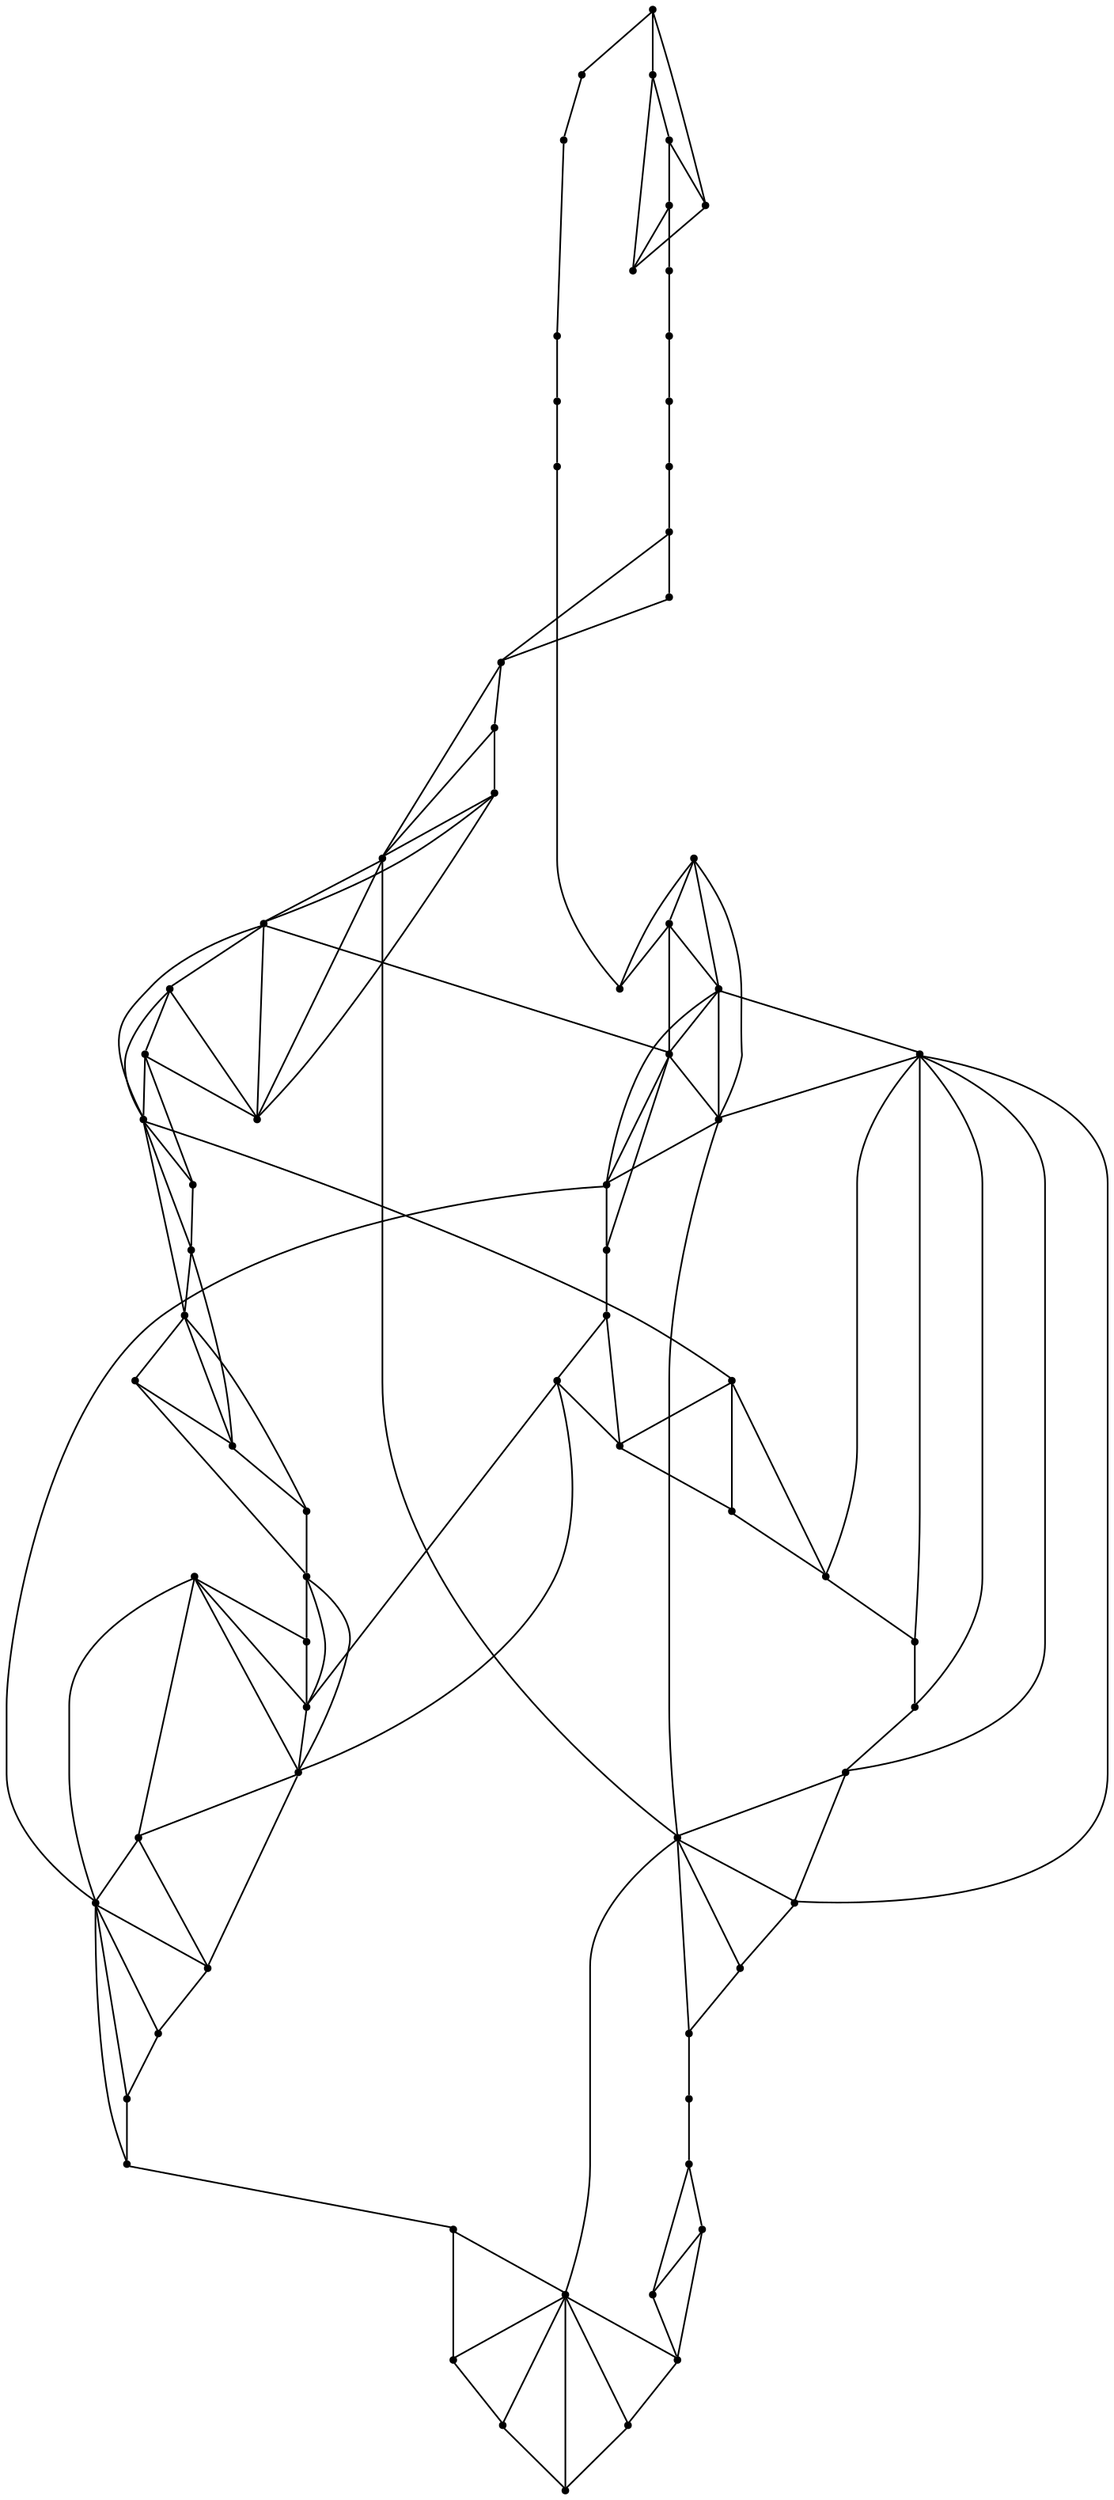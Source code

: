 graph {
  node [shape=point,comment="{\"directed\":false,\"doi\":\"10.1007/11618058_3\",\"figure\":\"5 (18)\"}"]

  v0 [pos="503.84372728924416,1515.7046828353607"]
  v1 [pos="503.59366710574125,1524.6952885075611"]
  v2 [pos="504.2896450308866,1508.8786317591075"]
  v3 [pos="502.2225926598837,1536.5578208053314"]
  v4 [pos="497.0674611646076,1566.6828665816984"]
  v5 [pos="490.5120673601017,1557.183825342278"]
  v6 [pos="498.7677734375,1506.695257989983"]
  v7 [pos="493.54597565406976,1511.639105646233"]
  v8 [pos="493.36677870639534,1584.364051986158"]
  v9 [pos="476.3844419967296,1534.5537060185475"]
  v10 [pos="488.9742914244186,1603.3535831852955"]
  v11 [pos="483.92335233466565,1622.2338233077726"]
  v12 [pos="478.28896597928775,1642.6703327580494"]
  v13 [pos="468.1454124273256,1548.6953291976654"]
  v14 [pos="435.44766079215117,1592.8161177718841"]
  v15 [pos="361.02131972202034,1643.484865991692"]
  v16 [pos="472.2003315770349,1663.2661693974537"]
  v17 [pos="455.98065497819766,1683.1578129216236"]
  v18 [pos="458.5561262263808,1703.0380123539967"]
  v19 [pos="454.2719965025436,1574.174455174228"]
  v20 [pos="451.7340354742006,1721.782830723544"]
  v21 [pos="442.4323037790698,1601.047407953362"]
  v22 [pos="445.09216706031975,1740.2130001469654"]
  v23 [pos="434.53499159702034,1750.7474138025643"]
  v24 [pos="436.1561262263808,1619.5952925765716"]
  v25 [pos="388.99736214571226,1679.0286256555917"]
  v26 [pos="431.6563385719477,1767.7369945927662"]
  v27 [pos="426.8043968023256,1786.2411691431405"]
  v28 [pos="430.88014966388084,1644.353663293938"]
  v29 [pos="418.8445755359738,1643.6827852014903"]
  v30 [pos="425.2207564952762,1672.4515471542084"]
  v31 [pos="420.1489916424419,1797.2078197880787"]
  v32 [pos="325.5855605014535,1698.5536449833912"]
  v33 [pos="414.27289130632266,1727.105700342278"]
  v34 [pos="398.18239802870636,1706.991119552076"]
  v35 [pos="420.17399050690403,1734.2432532394134"]
  v36 [pos="414.0228470203488,1806.1296973312103"]
  v37 [pos="422.79009583938955,1687.825508284986"]
  v38 [pos="407.0840525072674,1811.7588553512296"]
  v39 [pos="421.1283350744913,1713.9849219405853"]
  v40 [pos="413.49358648255816,1718.8973619226815"]
  v41 [pos="419.52803415697673,1722.1765710596444"]
  v42 [pos="399.5909985919331,1813.3838528080983"]
  v43 [pos="348.60651798691856,1639.8828380986256"]
  v44 [pos="372.69432685319765,1776.4588548426036"]
  v45 [pos="392.6480389262355,1810.2744612777435"]
  v46 [pos="384.23396961300875,1805.2994602604908"]
  v47 [pos="375.5781942678052,1797.0807267908458"]
  v48 [pos="359.0501215025436,1672.6369732304615"]
  v49 [pos="356.49131086482555,1772.9328347925546"]
  v50 [pos="347.9105480105378,1756.933835514804"]
  v51 [pos="339.08807117550873,1733.345337081373"]
  v52 [pos="306.38198923510174,1613.7432926579518"]
  v53 [pos="321.2347565406977,1626.6577913050057"]
  v54 [pos="322.68085937499995,1729.1828347925546"]
  v55 [pos="289.2381733739099,1604.2494966272714"]
  v56 [pos="295.2840990643169,1700.3890865727467"]
  v57 [pos="266.4912336482558,1674.3099087163014"]
  v58 [pos="280.50634424963664,1687.9828327580494"]
  v59 [pos="272.13395825763087,1594.5838802739186"]
  v60 [pos="257.5187358057776,1586.468207208733"]
  v61 [pos="250.62578579215116,1663.4380215092701"]
  v62 [pos="243.8245208030523,1580.1453147018158"]
  v63 [pos="238.0807475245276,1650.5619559371673"]
  v64 [pos="231.66809365915697,1575.3880057418546"]
  v65 [pos="226.85782328760905,1637.9630281214122"]
  v66 [pos="221.33804619367731,1572.5099120223722"]
  v67 [pos="217.14351494367733,1626.0057641748788"]
  v68 [pos="212.7697867460029,1571.551501123528"]
  v69 [pos="209.51396881813224,1614.4786709233326"]
  v70 [pos="206.13521927234737,1572.5077821497323"]
  v71 [pos="203.78790936137352,1603.9161238753998"]
  v72 [pos="201.5166532294695,1575.3765934392018"]
  v73 [pos="200.08305380178052,1594.5349249923431"]
  v74 [pos="198.94950433775435,1580.0849471175873"]
  v75 [pos="198.47024947765263,1586.5182433212005"]

  v0 -- v1 [id="-1",pos="503.84372728924416,1515.7046828353607 503.59366710574125,1524.6952885075611 503.59366710574125,1524.6952885075611 503.59366710574125,1524.6952885075611"]
  v75 -- v74 [id="-2",pos="198.47024947765263,1586.5182433212005 198.94950433775435,1580.0849471175873 198.94950433775435,1580.0849471175873 198.94950433775435,1580.0849471175873"]
  v74 -- v72 [id="-6",pos="198.94950433775435,1580.0849471175873 201.5166532294695,1575.3765934392018 201.5166532294695,1575.3765934392018 201.5166532294695,1575.3765934392018"]
  v72 -- v70 [id="-13",pos="201.5166532294695,1575.3765934392018 206.13521927234737,1572.5077821497323 206.13521927234737,1572.5077821497323 206.13521927234737,1572.5077821497323"]
  v73 -- v75 [id="-16",pos="200.08305380178052,1594.5349249923431 198.47024947765263,1586.5182433212005 198.47024947765263,1586.5182433212005 198.47024947765263,1586.5182433212005"]
  v73 -- v71 [id="-20",pos="200.08305380178052,1594.5349249923431 203.78790936137352,1603.9161238753998 203.78790936137352,1603.9161238753998 203.78790936137352,1603.9161238753998"]
  v71 -- v69 [id="-28",pos="203.78790936137352,1603.9161238753998 209.51396881813224,1614.4786709233326 209.51396881813224,1614.4786709233326 209.51396881813224,1614.4786709233326"]
  v70 -- v68 [id="-45",pos="206.13521927234737,1572.5077821497323 212.7697867460029,1571.551501123528 212.7697867460029,1571.551501123528 212.7697867460029,1571.551501123528"]
  v69 -- v67 [id="-59",pos="209.51396881813224,1614.4786709233326 217.14351494367733,1626.0057641748788 217.14351494367733,1626.0057641748788 217.14351494367733,1626.0057641748788"]
  v72 -- v73 [id="-62",pos="201.5166532294695,1575.3765934392018 200.08305380178052,1594.5349249923431 200.08305380178052,1594.5349249923431 200.08305380178052,1594.5349249923431"]
  v68 -- v66 [id="-76",pos="212.7697867460029,1571.551501123528 221.33804619367731,1572.5099120223722 221.33804619367731,1572.5099120223722 221.33804619367731,1572.5099120223722"]
  v67 -- v65 [id="-95",pos="217.14351494367733,1626.0057641748788 226.85782328760905,1637.9630281214122 226.85782328760905,1637.9630281214122 226.85782328760905,1637.9630281214122"]
  v70 -- v75 [id="-96",pos="206.13521927234737,1572.5077821497323 198.47024947765263,1586.5182433212005 198.47024947765263,1586.5182433212005 198.47024947765263,1586.5182433212005"]
  v66 -- v64 [id="-104",pos="221.33804619367731,1572.5099120223722 231.66809365915697,1575.3880057418546 231.66809365915697,1575.3880057418546 231.66809365915697,1575.3880057418546"]
  v65 -- v63 [id="-126",pos="226.85782328760905,1637.9630281214122 238.0807475245276,1650.5619559371673 238.0807475245276,1650.5619559371673 238.0807475245276,1650.5619559371673"]
  v68 -- v74 [id="-127",pos="212.7697867460029,1571.551501123528 198.94950433775435,1580.0849471175873 198.94950433775435,1580.0849471175873 198.94950433775435,1580.0849471175873"]
  v64 -- v62 [id="-134",pos="231.66809365915697,1575.3880057418546 243.8245208030523,1580.1453147018158 243.8245208030523,1580.1453147018158 243.8245208030523,1580.1453147018158"]
  v63 -- v61 [id="-155",pos="238.0807475245276,1650.5619559371673 250.62578579215116,1663.4380215092701 250.62578579215116,1663.4380215092701 250.62578579215116,1663.4380215092701"]
  v62 -- v60 [id="-167",pos="243.8245208030523,1580.1453147018158 257.5187358057776,1586.468207208733 257.5187358057776,1586.468207208733 257.5187358057776,1586.468207208733"]
  v63 -- v57 [id="-187",pos="238.0807475245276,1650.5619559371673 266.4912336482558,1674.3099087163014 266.4912336482558,1674.3099087163014 266.4912336482558,1674.3099087163014"]
  v60 -- v59 [id="-202",pos="257.5187358057776,1586.468207208733 272.13395825763087,1594.5838802739186 272.13395825763087,1594.5838802739186 272.13395825763087,1594.5838802739186"]
  v61 -- v57 [id="-220",pos="250.62578579215116,1663.4380215092701 266.4912336482558,1674.3099087163014 266.4912336482558,1674.3099087163014 266.4912336482558,1674.3099087163014"]
  v57 -- v58 [id="-221",pos="266.4912336482558,1674.3099087163014 280.50634424963664,1687.9828327580494 280.50634424963664,1687.9828327580494 280.50634424963664,1687.9828327580494"]
  v59 -- v55 [id="-238",pos="272.13395825763087,1594.5838802739186 289.2381733739099,1604.2494966272714 289.2381733739099,1604.2494966272714 289.2381733739099,1604.2494966272714"]
  v58 -- v56 [id="-256",pos="280.50634424963664,1687.9828327580494 295.2840990643169,1700.3890865727467 295.2840990643169,1700.3890865727467 295.2840990643169,1700.3890865727467"]
  v55 -- v52 [id="-276",pos="289.2381733739099,1604.2494966272714 306.38198923510174,1613.7432926579518 306.38198923510174,1613.7432926579518 306.38198923510174,1613.7432926579518"]
  v57 -- v32 [id="-293",pos="266.4912336482558,1674.3099087163014 325.5855605014535,1698.5536449833912 325.5855605014535,1698.5536449833912 325.5855605014535,1698.5536449833912"]
  v52 -- v53 [id="-308",pos="306.38198923510174,1613.7432926579518 321.2347565406977,1626.6577913050057 321.2347565406977,1626.6577913050057 321.2347565406977,1626.6577913050057"]
  v56 -- v54 [id="-324",pos="295.2840990643169,1700.3890865727467 322.68085937499995,1729.1828347925546 322.68085937499995,1729.1828347925546 322.68085937499995,1729.1828347925546"]
  v58 -- v32 [id="-327",pos="280.50634424963664,1687.9828327580494 325.5855605014535,1698.5536449833912 325.5855605014535,1698.5536449833912 325.5855605014535,1698.5536449833912"]
  v52 -- v43 [id="-343",pos="306.38198923510174,1613.7432926579518 348.60651798691856,1639.8828380986256 348.60651798691856,1639.8828380986256 348.60651798691856,1639.8828380986256"]
  v56 -- v51 [id="-357",pos="295.2840990643169,1700.3890865727467 339.08807117550873,1733.345337081373 339.08807117550873,1733.345337081373 339.08807117550873,1733.345337081373"]
  v56 -- v32 [id="-358",pos="295.2840990643169,1700.3890865727467 325.5855605014535,1698.5536449833912 325.5855605014535,1698.5536449833912 325.5855605014535,1698.5536449833912"]
  v52 -- v15 [id="-374",pos="306.38198923510174,1613.7432926579518 361.02131972202034,1643.484865991692 361.02131972202034,1643.484865991692 361.02131972202034,1643.484865991692"]
  v53 -- v55 [id="-375",pos="321.2347565406977,1626.6577913050057 289.2381733739099,1604.2494966272714 289.2381733739099,1604.2494966272714 289.2381733739099,1604.2494966272714"]
  v54 -- v32 [id="-389",pos="322.68085937499995,1729.1828347925546 325.5855605014535,1698.5536449833912 325.5855605014535,1698.5536449833912 325.5855605014535,1698.5536449833912"]
  v53 -- v48 [id="-390",pos="321.2347565406977,1626.6577913050057 359.0501215025436,1672.6369732304615 359.0501215025436,1672.6369732304615 359.0501215025436,1672.6369732304615"]
  v53 -- v43 [id="-395",pos="321.2347565406977,1626.6577913050057 348.60651798691856,1639.8828380986256 348.60651798691856,1639.8828380986256 348.60651798691856,1639.8828380986256"]
  v43 -- v15 [id="-398",pos="348.60651798691856,1639.8828380986256 361.02131972202034,1643.484865991692 361.02131972202034,1643.484865991692 361.02131972202034,1643.484865991692"]
  v54 -- v50 [id="-405",pos="322.68085937499995,1729.1828347925546 347.9105480105378,1756.933835514804 347.9105480105378,1756.933835514804 347.9105480105378,1756.933835514804"]
  v50 -- v49 [id="-406",pos="347.9105480105378,1756.933835514804 356.49131086482555,1772.9328347925546 356.49131086482555,1772.9328347925546 356.49131086482555,1772.9328347925546"]
  v54 -- v51 [id="-409",pos="322.68085937499995,1729.1828347925546 339.08807117550873,1733.345337081373 339.08807117550873,1733.345337081373 339.08807117550873,1733.345337081373"]
  v32 -- v51 [id="-414",pos="325.5855605014535,1698.5536449833912 339.08807117550873,1733.345337081373 339.08807117550873,1733.345337081373 339.08807117550873,1733.345337081373"]
  v51 -- v50 [id="-415",pos="339.08807117550873,1733.345337081373 347.9105480105378,1756.933835514804 347.9105480105378,1756.933835514804 347.9105480105378,1756.933835514804"]
  v32 -- v14 [id="-417",pos="325.5855605014535,1698.5536449833912 435.44766079215117,1592.8161177718841 435.44766079215117,1592.8161177718841 435.44766079215117,1592.8161177718841"]
  v51 -- v48 [id="-425",pos="339.08807117550873,1733.345337081373 359.0501215025436,1672.6369732304615 359.0501215025436,1672.6369732304615 359.0501215025436,1672.6369732304615"]
  v51 -- v44 [id="-433",pos="339.08807117550873,1733.345337081373 372.69432685319765,1776.4588548426036 372.69432685319765,1776.4588548426036 372.69432685319765,1776.4588548426036"]
  v49 -- v47 [id="-455",pos="356.49131086482555,1772.9328347925546 375.5781942678052,1797.0807267908458 375.5781942678052,1797.0807267908458 375.5781942678052,1797.0807267908458"]
  v43 -- v48 [id="-456",pos="348.60651798691856,1639.8828380986256 359.0501215025436,1672.6369732304615 359.0501215025436,1672.6369732304615 359.0501215025436,1672.6369732304615"]
  v50 -- v44 [id="-458",pos="347.9105480105378,1756.933835514804 372.69432685319765,1776.4588548426036 372.69432685319765,1776.4588548426036 372.69432685319765,1776.4588548426036"]
  v43 -- v25 [id="-459",pos="348.60651798691856,1639.8828380986256 388.99736214571226,1679.0286256555917 388.99736214571226,1679.0286256555917 388.99736214571226,1679.0286256555917"]
  v43 -- v29 [id="-462",pos="348.60651798691856,1639.8828380986256 418.8445755359738,1643.6827852014903 418.8445755359738,1643.6827852014903 418.8445755359738,1643.6827852014903"]
  v49 -- v54 [id="-464",pos="356.49131086482555,1772.9328347925546 322.68085937499995,1729.1828347925546 322.68085937499995,1729.1828347925546 322.68085937499995,1729.1828347925546"]
  v47 -- v46 [id="-479",pos="375.5781942678052,1797.0807267908458 384.23396961300875,1805.2994602604908 384.23396961300875,1805.2994602604908 384.23396961300875,1805.2994602604908"]
  v49 -- v44 [id="-481",pos="356.49131086482555,1772.9328347925546 372.69432685319765,1776.4588548426036 372.69432685319765,1776.4588548426036 372.69432685319765,1776.4588548426036"]
  v48 -- v15 [id="-482",pos="359.0501215025436,1672.6369732304615 361.02131972202034,1643.484865991692 361.02131972202034,1643.484865991692 361.02131972202034,1643.484865991692"]
  v48 -- v34 [id="-496",pos="359.0501215025436,1672.6369732304615 398.18239802870636,1706.991119552076 398.18239802870636,1706.991119552076 398.18239802870636,1706.991119552076"]
  v48 -- v25 [id="-498",pos="359.0501215025436,1672.6369732304615 388.99736214571226,1679.0286256555917 388.99736214571226,1679.0286256555917 388.99736214571226,1679.0286256555917"]
  v15 -- v14 [id="-501",pos="361.02131972202034,1643.484865991692 435.44766079215117,1592.8161177718841 435.44766079215117,1592.8161177718841 435.44766079215117,1592.8161177718841"]
  v14 -- v5 [id="-502",pos="435.44766079215117,1592.8161177718841 490.5120673601017,1557.183825342278 490.5120673601017,1557.183825342278 490.5120673601017,1557.183825342278"]
  v15 -- v25 [id="-503",pos="361.02131972202034,1643.484865991692 388.99736214571226,1679.0286256555917 388.99736214571226,1679.0286256555917 388.99736214571226,1679.0286256555917"]
  v44 -- v47 [id="-514",pos="372.69432685319765,1776.4588548426036 375.5781942678052,1797.0807267908458 375.5781942678052,1797.0807267908458 375.5781942678052,1797.0807267908458"]
  v44 -- v40 [id="-515",pos="372.69432685319765,1776.4588548426036 413.49358648255816,1718.8973619226815 413.49358648255816,1718.8973619226815 413.49358648255816,1718.8973619226815"]
  v44 -- v46 [id="-516",pos="372.69432685319765,1776.4588548426036 384.23396961300875,1805.2994602604908 384.23396961300875,1805.2994602604908 384.23396961300875,1805.2994602604908"]
  v44 -- v45 [id="-520",pos="372.69432685319765,1776.4588548426036 392.6480389262355,1810.2744612777435 392.6480389262355,1810.2744612777435 392.6480389262355,1810.2744612777435"]
  v46 -- v45 [id="-531",pos="384.23396961300875,1805.2994602604908 392.6480389262355,1810.2744612777435 392.6480389262355,1810.2744612777435 392.6480389262355,1810.2744612777435"]
  v45 -- v42 [id="-534",pos="392.6480389262355,1810.2744612777435 399.5909985919331,1813.3838528080983 399.5909985919331,1813.3838528080983 399.5909985919331,1813.3838528080983"]
  v46 -- v38 [id="-548",pos="384.23396961300875,1805.2994602604908 407.0840525072674,1811.7588553512296 407.0840525072674,1811.7588553512296 407.0840525072674,1811.7588553512296"]
  v25 -- v34 [id="-557",pos="388.99736214571226,1679.0286256555917 398.18239802870636,1706.991119552076 398.18239802870636,1706.991119552076 398.18239802870636,1706.991119552076"]
  v25 -- v17 [id="-562",pos="388.99736214571226,1679.0286256555917 455.98065497819766,1683.1578129216236 455.98065497819766,1683.1578129216236 455.98065497819766,1683.1578129216236"]
  v45 -- v36 [id="-567",pos="392.6480389262355,1810.2744612777435 414.0228470203488,1806.1296973312103 414.0228470203488,1806.1296973312103 414.0228470203488,1806.1296973312103"]
  v45 -- v38 [id="-570",pos="392.6480389262355,1810.2744612777435 407.0840525072674,1811.7588553512296 407.0840525072674,1811.7588553512296 407.0840525072674,1811.7588553512296"]
  v34 -- v33 [id="-588",pos="398.18239802870636,1706.991119552076 414.27289130632266,1727.105700342278 414.27289130632266,1727.105700342278 414.27289130632266,1727.105700342278"]
  v33 -- v35 [id="-590",pos="414.27289130632266,1727.105700342278 420.17399050690403,1734.2432532394134 420.17399050690403,1734.2432532394134 420.17399050690403,1734.2432532394134"]
  v35 -- v23 [id="-591",pos="420.17399050690403,1734.2432532394134 434.53499159702034,1750.7474138025643 434.53499159702034,1750.7474138025643 434.53499159702034,1750.7474138025643"]
  v42 -- v31 [id="-593",pos="399.5909985919331,1813.3838528080983 420.1489916424419,1797.2078197880787 420.1489916424419,1797.2078197880787 420.1489916424419,1797.2078197880787"]
  v42 -- v38 [id="-595",pos="399.5909985919331,1813.3838528080983 407.0840525072674,1811.7588553512296 407.0840525072674,1811.7588553512296 407.0840525072674,1811.7588553512296"]
  v38 -- v36 [id="-606",pos="407.0840525072674,1811.7588553512296 414.0228470203488,1806.1296973312103 414.0228470203488,1806.1296973312103 414.0228470203488,1806.1296973312103"]
  v36 -- v31 [id="-609",pos="414.0228470203488,1806.1296973312103 420.1489916424419,1797.2078197880787 420.1489916424419,1797.2078197880787 420.1489916424419,1797.2078197880787"]
  v31 -- v27 [id="-610",pos="420.1489916424419,1797.2078197880787 426.8043968023256,1786.2411691431405 426.8043968023256,1786.2411691431405 426.8043968023256,1786.2411691431405"]
  v2 -- v0 [id="-619",pos="504.2896450308866,1508.8786317591075 503.84372728924416,1515.7046828353607 503.84372728924416,1515.7046828353607 503.84372728924416,1515.7046828353607"]
  v1 -- v3 [id="-621",pos="503.59366710574125,1524.6952885075611 502.2225926598837,1536.5578208053314 502.2225926598837,1536.5578208053314 502.2225926598837,1536.5578208053314"]
  v33 -- v41 [id="-624",pos="414.27289130632266,1727.105700342278 417.0484011627907,1726.646379002353 417.0484011627907,1726.646379002353 417.0484011627907,1726.646379002353 419.0237645348837,1726.4963342432384 419.0237645348837,1726.4963342432384 419.0237645348837,1726.4963342432384 419.52803415697673,1722.1765710596444 419.52803415697673,1722.1765710596444 419.52803415697673,1722.1765710596444"]
  v37 -- v30 [id="-635",pos="422.79009583938955,1687.825508284986 425.2207564952762,1672.4515471542084 425.2207564952762,1672.4515471542084 425.2207564952762,1672.4515471542084"]
  v40 -- v37 [id="-636",pos="413.49358648255816,1718.8973619226815 422.79009583938955,1687.825508284986 422.79009583938955,1687.825508284986 422.79009583938955,1687.825508284986"]
  v31 -- v26 [id="-639",pos="420.1489916424419,1797.2078197880787 431.6563385719477,1767.7369945927662 431.6563385719477,1767.7369945927662 431.6563385719477,1767.7369945927662"]
  v40 -- v39 [id="-644",pos="413.49358648255816,1718.8973619226815 421.1283350744913,1713.9849219405853 421.1283350744913,1713.9849219405853 421.1283350744913,1713.9849219405853"]
  v40 -- v41 [id="-652",pos="413.49358648255816,1718.8973619226815 419.52803415697673,1722.1765710596444 419.52803415697673,1722.1765710596444 419.52803415697673,1722.1765710596444"]
  v29 -- v15 [id="-660",pos="418.8445755359738,1643.6827852014903 361.02131972202034,1643.484865991692 361.02131972202034,1643.484865991692 361.02131972202034,1643.484865991692"]
  v41 -- v39 [id="-667",pos="419.52803415697673,1722.1765710596444 421.1283350744913,1713.9849219405853 421.1283350744913,1713.9849219405853 421.1283350744913,1713.9849219405853"]
  v39 -- v37 [id="-685",pos="421.1283350744913,1713.9849219405853 422.79009583938955,1687.825508284986 422.79009583938955,1687.825508284986 422.79009583938955,1687.825508284986"]
  v29 -- v21 [id="-688",pos="418.8445755359738,1643.6827852014903 442.4323037790698,1601.047407953362 442.4323037790698,1601.047407953362 442.4323037790698,1601.047407953362"]
  v29 -- v37 [id="-689",pos="418.8445755359738,1643.6827852014903 422.79009583938955,1687.825508284986 422.79009583938955,1687.825508284986 422.79009583938955,1687.825508284986"]
  v35 -- v41 [id="-693",pos="420.17399050690403,1734.2432532394134 419.52803415697673,1722.1765710596444 419.52803415697673,1722.1765710596444 419.52803415697673,1722.1765710596444"]
  v29 -- v24 [id="-694",pos="418.8445755359738,1643.6827852014903 436.1561262263808,1619.5952925765716 436.1561262263808,1619.5952925765716 436.1561262263808,1619.5952925765716"]
  v29 -- v30 [id="-695",pos="418.8445755359738,1643.6827852014903 425.2207564952762,1672.4515471542084 425.2207564952762,1672.4515471542084 425.2207564952762,1672.4515471542084"]
  v31 -- v23 [id="-702",pos="420.1489916424419,1797.2078197880787 434.53499159702034,1750.7474138025643 434.53499159702034,1750.7474138025643 434.53499159702034,1750.7474138025643"]
  v29 -- v28 [id="-717",pos="418.8445755359738,1643.6827852014903 430.88014966388084,1644.353663293938 430.88014966388084,1644.353663293938 430.88014966388084,1644.353663293938"]
  v35 -- v26 [id="-722",pos="420.17399050690403,1734.2432532394134 431.6563385719477,1767.7369945927662 431.6563385719477,1767.7369945927662 431.6563385719477,1767.7369945927662"]
  v30 -- v28 [id="-736",pos="425.2207564952762,1672.4515471542084 430.88014966388084,1644.353663293938 430.88014966388084,1644.353663293938 430.88014966388084,1644.353663293938"]
  v28 -- v24 [id="-751",pos="430.88014966388084,1644.353663293938 436.1561262263808,1619.5952925765716 436.1561262263808,1619.5952925765716 436.1561262263808,1619.5952925765716"]
  v27 -- v26 [id="-767",pos="426.8043968023256,1786.2411691431405 431.6563385719477,1767.7369945927662 431.6563385719477,1767.7369945927662 431.6563385719477,1767.7369945927662"]
  v26 -- v23 [id="-768",pos="431.6563385719477,1767.7369945927662 434.53499159702034,1750.7474138025643 434.53499159702034,1750.7474138025643 434.53499159702034,1750.7474138025643"]
  v26 -- v22 [id="-771",pos="431.6563385719477,1767.7369945927662 445.09216706031975,1740.2130001469654 445.09216706031975,1740.2130001469654 445.09216706031975,1740.2130001469654"]
  v24 -- v21 [id="-788",pos="436.1561262263808,1619.5952925765716 442.4323037790698,1601.047407953362 442.4323037790698,1601.047407953362 442.4323037790698,1601.047407953362"]
  v22 -- v20 [id="-799",pos="445.09216706031975,1740.2130001469654 451.7340354742006,1721.782830723544 451.7340354742006,1721.782830723544 451.7340354742006,1721.782830723544"]
  v23 -- v18 [id="-819",pos="434.53499159702034,1750.7474138025643 458.5561262263808,1703.0380123539967 458.5561262263808,1703.0380123539967 458.5561262263808,1703.0380123539967"]
  v23 -- v20 [id="-821",pos="434.53499159702034,1750.7474138025643 451.7340354742006,1721.782830723544 451.7340354742006,1721.782830723544 451.7340354742006,1721.782830723544"]
  v23 -- v22 [id="-825",pos="434.53499159702034,1750.7474138025643 445.09216706031975,1740.2130001469654 445.09216706031975,1740.2130001469654 445.09216706031975,1740.2130001469654"]
  v24 -- v14 [id="-826",pos="436.1561262263808,1619.5952925765716 435.44766079215117,1592.8161177718841 435.44766079215117,1592.8161177718841 435.44766079215117,1592.8161177718841"]
  v14 -- v13 [id="-833",pos="435.44766079215117,1592.8161177718841 468.1454124273256,1548.6953291976654 468.1454124273256,1548.6953291976654 468.1454124273256,1548.6953291976654"]
  v13 -- v9 [id="-834",pos="468.1454124273256,1548.6953291976654 476.3844419967296,1534.5537060185475 476.3844419967296,1534.5537060185475 476.3844419967296,1534.5537060185475"]
  v21 -- v19 [id="-840",pos="442.4323037790698,1601.047407953362 454.2719965025436,1574.174455174228 454.2719965025436,1574.174455174228 454.2719965025436,1574.174455174228"]
  v14 -- v19 [id="-842",pos="435.44766079215117,1592.8161177718841 454.2719965025436,1574.174455174228 454.2719965025436,1574.174455174228 454.2719965025436,1574.174455174228"]
  v14 -- v21 [id="-845",pos="435.44766079215117,1592.8161177718841 442.4323037790698,1601.047407953362 442.4323037790698,1601.047407953362 442.4323037790698,1601.047407953362"]
  v19 -- v13 [id="-860",pos="454.2719965025436,1574.174455174228 468.1454124273256,1548.6953291976654 468.1454124273256,1548.6953291976654 468.1454124273256,1548.6953291976654"]
  v22 -- v27 [id="-868",pos="445.09216706031975,1740.2130001469654 426.8043968023256,1786.2411691431405 426.8043968023256,1786.2411691431405 426.8043968023256,1786.2411691431405"]
  v22 -- v17 [id="-869",pos="445.09216706031975,1740.2130001469654 455.98065497819766,1683.1578129216236 455.98065497819766,1683.1578129216236 455.98065497819766,1683.1578129216236"]
  v20 -- v18 [id="-872",pos="451.7340354742006,1721.782830723544 458.5561262263808,1703.0380123539967 458.5561262263808,1703.0380123539967 458.5561262263808,1703.0380123539967"]
  v20 -- v17 [id="-883",pos="451.7340354742006,1721.782830723544 455.98065497819766,1683.1578129216236 455.98065497819766,1683.1578129216236 455.98065497819766,1683.1578129216236"]
  v18 -- v16 [id="-885",pos="458.5561262263808,1703.0380123539967 472.2003315770349,1663.2661693974537 472.2003315770349,1663.2661693974537 472.2003315770349,1663.2661693974537"]
  v17 -- v11 [id="-909",pos="455.98065497819766,1683.1578129216236 483.92335233466565,1622.2338233077726 483.92335233466565,1622.2338233077726 483.92335233466565,1622.2338233077726"]
  v17 -- v12 [id="-910",pos="455.98065497819766,1683.1578129216236 478.28896597928775,1642.6703327580494 478.28896597928775,1642.6703327580494 478.28896597928775,1642.6703327580494"]
  v17 -- v18 [id="-911",pos="455.98065497819766,1683.1578129216236 458.5561262263808,1703.0380123539967 458.5561262263808,1703.0380123539967 458.5561262263808,1703.0380123539967"]
  v17 -- v16 [id="-912",pos="455.98065497819766,1683.1578129216236 472.2003315770349,1663.2661693974537 472.2003315770349,1663.2661693974537 472.2003315770349,1663.2661693974537"]
  v16 -- v12 [id="-927",pos="472.2003315770349,1663.2661693974537 478.28896597928775,1642.6703327580494 478.28896597928775,1642.6703327580494 478.28896597928775,1642.6703327580494"]
  v12 -- v11 [id="-952",pos="478.28896597928775,1642.6703327580494 483.92335233466565,1622.2338233077726 483.92335233466565,1622.2338233077726 483.92335233466565,1622.2338233077726"]
  v11 -- v10 [id="-953",pos="483.92335233466565,1622.2338233077726 488.9742914244186,1603.3535831852955 488.9742914244186,1603.3535831852955 488.9742914244186,1603.3535831852955"]
  v9 -- v7 [id="-970",pos="476.3844419967296,1534.5537060185475 493.54597565406976,1511.639105646233 493.54597565406976,1511.639105646233 493.54597565406976,1511.639105646233"]
  v7 -- v6 [id="-971",pos="493.54597565406976,1511.639105646233 498.7677734375,1506.695257989983 498.7677734375,1506.695257989983 498.7677734375,1506.695257989983"]
  v10 -- v8 [id="-982",pos="488.9742914244186,1603.3535831852955 493.36677870639534,1584.364051986158 493.36677870639534,1584.364051986158 493.36677870639534,1584.364051986158"]
  v8 -- v4 [id="-998",pos="493.36677870639534,1584.364051986158 497.0674611646076,1566.6828665816984 497.0674611646076,1566.6828665816984 497.0674611646076,1566.6828665816984"]
  v10 -- v5 [id="-1009",pos="488.9742914244186,1603.3535831852955 490.5120673601017,1557.183825342278 490.5120673601017,1557.183825342278 490.5120673601017,1557.183825342278"]
  v5 -- v0 [id="-1028",pos="490.5120673601017,1557.183825342278 503.84372728924416,1515.7046828353607 503.84372728924416,1515.7046828353607 503.84372728924416,1515.7046828353607"]
  v5 -- v1 [id="-1029",pos="490.5120673601017,1557.183825342278 503.59366710574125,1524.6952885075611 503.59366710574125,1524.6952885075611 503.59366710574125,1524.6952885075611"]
  v5 -- v3 [id="-1034",pos="490.5120673601017,1557.183825342278 502.2225926598837,1536.5578208053314 502.2225926598837,1536.5578208053314 502.2225926598837,1536.5578208053314"]
  v5 -- v8 [id="-1035",pos="490.5120673601017,1557.183825342278 493.36677870639534,1584.364051986158 493.36677870639534,1584.364051986158 493.36677870639534,1584.364051986158"]
  v5 -- v4 [id="-1041",pos="490.5120673601017,1557.183825342278 497.0674611646076,1566.6828665816984 497.0674611646076,1566.6828665816984 497.0674611646076,1566.6828665816984"]
  v4 -- v3 [id="-1053",pos="497.0674611646076,1566.6828665816984 502.2225926598837,1536.5578208053314 502.2225926598837,1536.5578208053314 502.2225926598837,1536.5578208053314"]
  v7 -- v2 [id="-1069",pos="493.54597565406976,1511.639105646233 504.2896450308866,1508.8786317591075 504.2896450308866,1508.8786317591075 504.2896450308866,1508.8786317591075"]
  v6 -- v0 [id="-1096",pos="498.7677734375,1506.695257989983 503.84372728924416,1515.7046828353607 503.84372728924416,1515.7046828353607 503.84372728924416,1515.7046828353607"]
  v6 -- v2 [id="-1104",pos="498.7677734375,1506.695257989983 504.2896450308866,1508.8786317591075 504.2896450308866,1508.8786317591075 504.2896450308866,1508.8786317591075"]
}